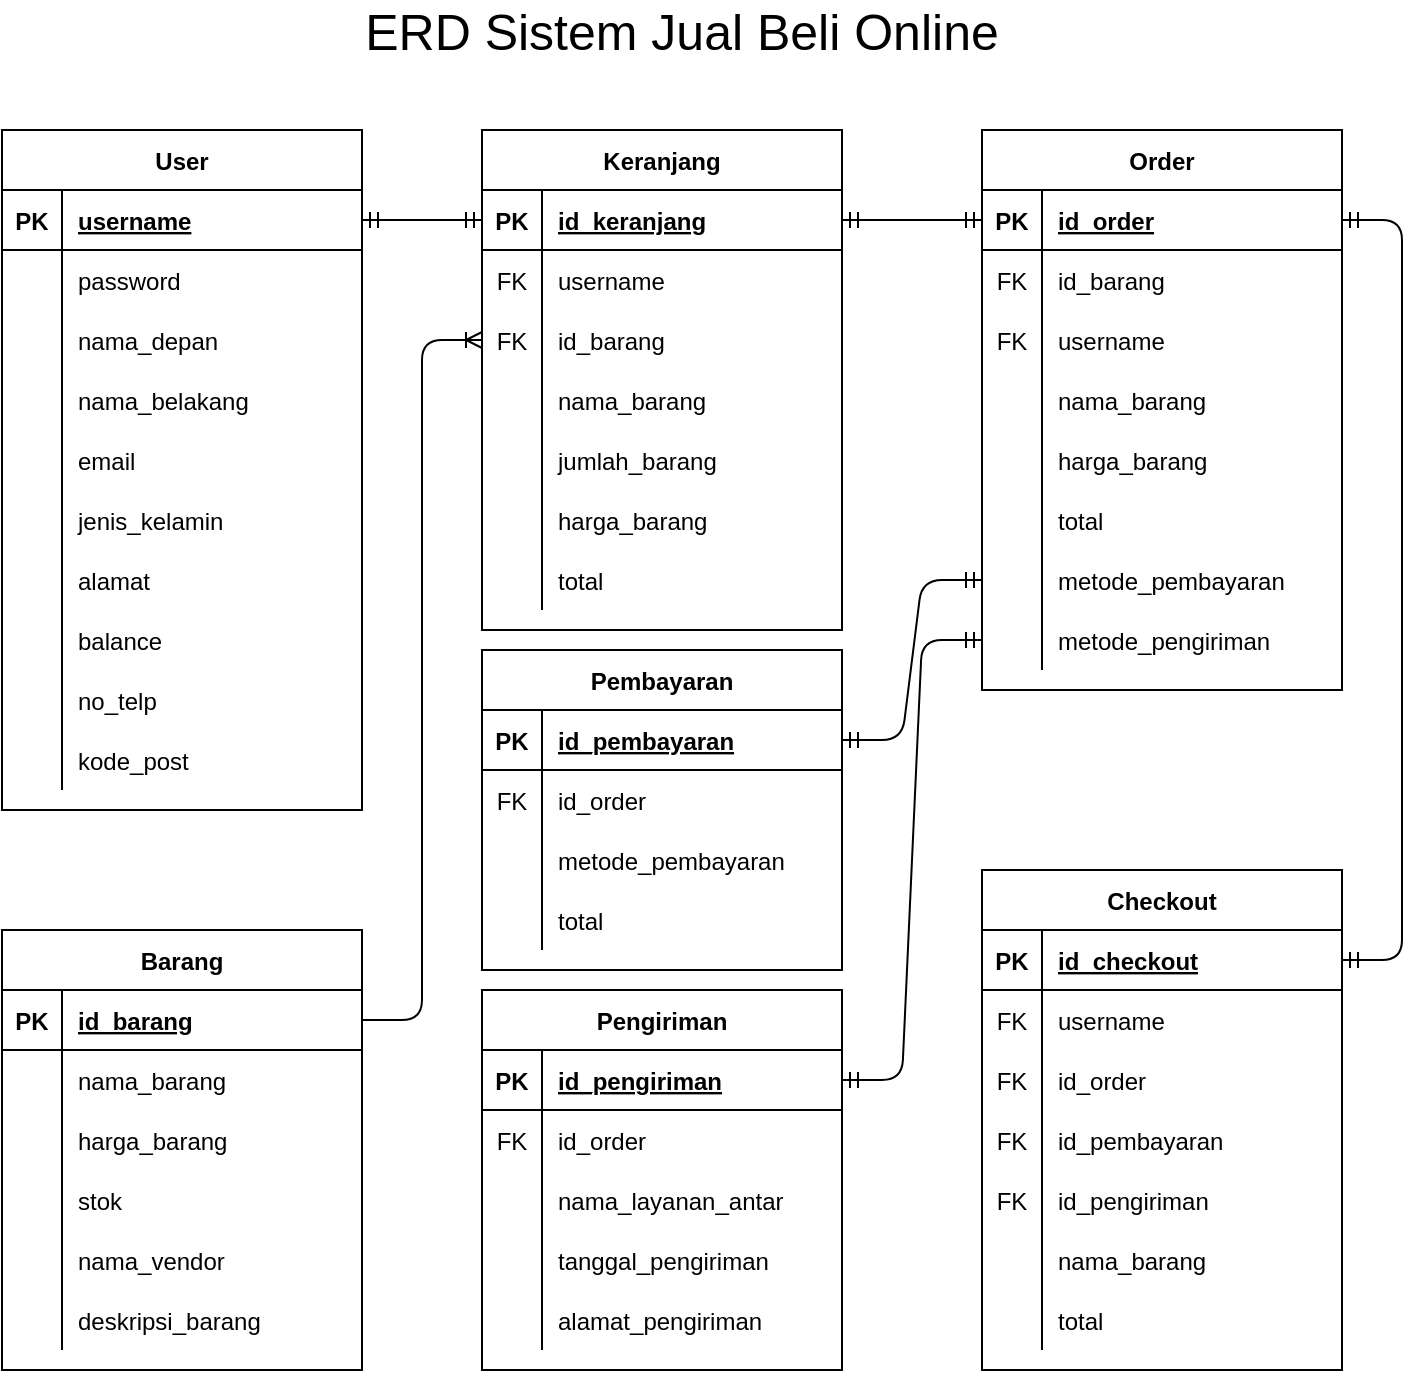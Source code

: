 <mxfile version="13.5.9" type="device"><diagram id="R2lEEEUBdFMjLlhIrx00" name="Page-1"><mxGraphModel dx="1229" dy="706" grid="1" gridSize="10" guides="1" tooltips="1" connect="1" arrows="1" fold="1" page="1" pageScale="1" pageWidth="850" pageHeight="1100" math="0" shadow="0" extFonts="Permanent Marker^https://fonts.googleapis.com/css?family=Permanent+Marker"><root><mxCell id="0"/><mxCell id="1" parent="0"/><mxCell id="BMyrjc2-YWz9aXox1jKO-218" value="" style="edgeStyle=entityRelationEdgeStyle;fontSize=12;html=1;endArrow=ERoneToMany;exitX=1;exitY=0.5;exitDx=0;exitDy=0;entryX=0;entryY=0.5;entryDx=0;entryDy=0;" edge="1" parent="1" source="BMyrjc2-YWz9aXox1jKO-41" target="BMyrjc2-YWz9aXox1jKO-34"><mxGeometry width="100" height="100" relative="1" as="geometry"><mxPoint x="470" y="230" as="sourcePoint"/><mxPoint x="570" y="130" as="targetPoint"/></mxGeometry></mxCell><mxCell id="BMyrjc2-YWz9aXox1jKO-222" value="" style="edgeStyle=entityRelationEdgeStyle;fontSize=12;html=1;endArrow=ERmandOne;startArrow=ERmandOne;entryX=0;entryY=0.5;entryDx=0;entryDy=0;" edge="1" parent="1" source="BMyrjc2-YWz9aXox1jKO-172" target="BMyrjc2-YWz9aXox1jKO-93"><mxGeometry width="100" height="100" relative="1" as="geometry"><mxPoint x="470" y="480" as="sourcePoint"/><mxPoint x="570" y="380" as="targetPoint"/></mxGeometry></mxCell><mxCell id="BMyrjc2-YWz9aXox1jKO-223" value="" style="edgeStyle=entityRelationEdgeStyle;fontSize=12;html=1;endArrow=ERmandOne;startArrow=ERmandOne;" edge="1" parent="1" source="BMyrjc2-YWz9aXox1jKO-151" target="BMyrjc2-YWz9aXox1jKO-96"><mxGeometry width="100" height="100" relative="1" as="geometry"><mxPoint x="470" y="480" as="sourcePoint"/><mxPoint x="570" y="380" as="targetPoint"/></mxGeometry></mxCell><mxCell id="BMyrjc2-YWz9aXox1jKO-225" value="" style="edgeStyle=entityRelationEdgeStyle;fontSize=12;html=1;endArrow=ERmandOne;startArrow=ERmandOne;exitX=1;exitY=0.5;exitDx=0;exitDy=0;entryX=0;entryY=0.5;entryDx=0;entryDy=0;" edge="1" parent="1" source="BMyrjc2-YWz9aXox1jKO-2" target="BMyrjc2-YWz9aXox1jKO-22"><mxGeometry width="100" height="100" relative="1" as="geometry"><mxPoint x="460" y="-10" as="sourcePoint"/><mxPoint x="560" y="-110" as="targetPoint"/></mxGeometry></mxCell><mxCell id="BMyrjc2-YWz9aXox1jKO-226" value="" style="edgeStyle=entityRelationEdgeStyle;fontSize=12;html=1;endArrow=ERmandOne;startArrow=ERmandOne;exitX=1;exitY=0.5;exitDx=0;exitDy=0;entryX=0;entryY=0.5;entryDx=0;entryDy=0;" edge="1" parent="1" source="BMyrjc2-YWz9aXox1jKO-22" target="BMyrjc2-YWz9aXox1jKO-69"><mxGeometry width="100" height="100" relative="1" as="geometry"><mxPoint x="820" y="300" as="sourcePoint"/><mxPoint x="920" y="200" as="targetPoint"/></mxGeometry></mxCell><mxCell id="BMyrjc2-YWz9aXox1jKO-227" value="" style="edgeStyle=entityRelationEdgeStyle;fontSize=12;html=1;endArrow=ERmandOne;startArrow=ERmandOne;exitX=1;exitY=0.5;exitDx=0;exitDy=0;" edge="1" parent="1" source="BMyrjc2-YWz9aXox1jKO-69" target="BMyrjc2-YWz9aXox1jKO-185"><mxGeometry width="100" height="100" relative="1" as="geometry"><mxPoint x="820" y="470" as="sourcePoint"/><mxPoint x="920" y="370" as="targetPoint"/></mxGeometry></mxCell><mxCell id="BMyrjc2-YWz9aXox1jKO-150" value="Pengiriman" style="shape=table;startSize=30;container=1;collapsible=1;childLayout=tableLayout;fixedRows=1;rowLines=0;fontStyle=1;align=center;resizeLast=1;" vertex="1" parent="1"><mxGeometry x="440" y="580" width="180" height="190" as="geometry"/></mxCell><mxCell id="BMyrjc2-YWz9aXox1jKO-151" value="" style="shape=partialRectangle;collapsible=0;dropTarget=0;pointerEvents=0;fillColor=none;top=0;left=0;bottom=1;right=0;points=[[0,0.5],[1,0.5]];portConstraint=eastwest;" vertex="1" parent="BMyrjc2-YWz9aXox1jKO-150"><mxGeometry y="30" width="180" height="30" as="geometry"/></mxCell><mxCell id="BMyrjc2-YWz9aXox1jKO-152" value="PK" style="shape=partialRectangle;connectable=0;fillColor=none;top=0;left=0;bottom=0;right=0;fontStyle=1;overflow=hidden;" vertex="1" parent="BMyrjc2-YWz9aXox1jKO-151"><mxGeometry width="30" height="30" as="geometry"/></mxCell><mxCell id="BMyrjc2-YWz9aXox1jKO-153" value="id_pengiriman" style="shape=partialRectangle;connectable=0;fillColor=none;top=0;left=0;bottom=0;right=0;align=left;spacingLeft=6;fontStyle=5;overflow=hidden;" vertex="1" parent="BMyrjc2-YWz9aXox1jKO-151"><mxGeometry x="30" width="150" height="30" as="geometry"/></mxCell><mxCell id="BMyrjc2-YWz9aXox1jKO-154" value="" style="shape=partialRectangle;collapsible=0;dropTarget=0;pointerEvents=0;fillColor=none;top=0;left=0;bottom=0;right=0;points=[[0,0.5],[1,0.5]];portConstraint=eastwest;" vertex="1" parent="BMyrjc2-YWz9aXox1jKO-150"><mxGeometry y="60" width="180" height="30" as="geometry"/></mxCell><mxCell id="BMyrjc2-YWz9aXox1jKO-155" value="FK" style="shape=partialRectangle;connectable=0;fillColor=none;top=0;left=0;bottom=0;right=0;editable=1;overflow=hidden;" vertex="1" parent="BMyrjc2-YWz9aXox1jKO-154"><mxGeometry width="30" height="30" as="geometry"/></mxCell><mxCell id="BMyrjc2-YWz9aXox1jKO-156" value="id_order" style="shape=partialRectangle;connectable=0;fillColor=none;top=0;left=0;bottom=0;right=0;align=left;spacingLeft=6;overflow=hidden;" vertex="1" parent="BMyrjc2-YWz9aXox1jKO-154"><mxGeometry x="30" width="150" height="30" as="geometry"/></mxCell><mxCell id="BMyrjc2-YWz9aXox1jKO-157" value="" style="shape=partialRectangle;collapsible=0;dropTarget=0;pointerEvents=0;fillColor=none;top=0;left=0;bottom=0;right=0;points=[[0,0.5],[1,0.5]];portConstraint=eastwest;" vertex="1" parent="BMyrjc2-YWz9aXox1jKO-150"><mxGeometry y="90" width="180" height="30" as="geometry"/></mxCell><mxCell id="BMyrjc2-YWz9aXox1jKO-158" value="" style="shape=partialRectangle;connectable=0;fillColor=none;top=0;left=0;bottom=0;right=0;editable=1;overflow=hidden;" vertex="1" parent="BMyrjc2-YWz9aXox1jKO-157"><mxGeometry width="30" height="30" as="geometry"/></mxCell><mxCell id="BMyrjc2-YWz9aXox1jKO-159" value="nama_layanan_antar" style="shape=partialRectangle;connectable=0;fillColor=none;top=0;left=0;bottom=0;right=0;align=left;spacingLeft=6;overflow=hidden;" vertex="1" parent="BMyrjc2-YWz9aXox1jKO-157"><mxGeometry x="30" width="150" height="30" as="geometry"/></mxCell><mxCell id="BMyrjc2-YWz9aXox1jKO-160" value="" style="shape=partialRectangle;collapsible=0;dropTarget=0;pointerEvents=0;fillColor=none;top=0;left=0;bottom=0;right=0;points=[[0,0.5],[1,0.5]];portConstraint=eastwest;" vertex="1" parent="BMyrjc2-YWz9aXox1jKO-150"><mxGeometry y="120" width="180" height="30" as="geometry"/></mxCell><mxCell id="BMyrjc2-YWz9aXox1jKO-161" value="" style="shape=partialRectangle;connectable=0;fillColor=none;top=0;left=0;bottom=0;right=0;editable=1;overflow=hidden;" vertex="1" parent="BMyrjc2-YWz9aXox1jKO-160"><mxGeometry width="30" height="30" as="geometry"/></mxCell><mxCell id="BMyrjc2-YWz9aXox1jKO-162" value="tanggal_pengiriman" style="shape=partialRectangle;connectable=0;fillColor=none;top=0;left=0;bottom=0;right=0;align=left;spacingLeft=6;overflow=hidden;" vertex="1" parent="BMyrjc2-YWz9aXox1jKO-160"><mxGeometry x="30" width="150" height="30" as="geometry"/></mxCell><mxCell id="BMyrjc2-YWz9aXox1jKO-168" value="" style="shape=partialRectangle;collapsible=0;dropTarget=0;pointerEvents=0;fillColor=none;top=0;left=0;bottom=0;right=0;points=[[0,0.5],[1,0.5]];portConstraint=eastwest;" vertex="1" parent="BMyrjc2-YWz9aXox1jKO-150"><mxGeometry y="150" width="180" height="30" as="geometry"/></mxCell><mxCell id="BMyrjc2-YWz9aXox1jKO-169" value="" style="shape=partialRectangle;connectable=0;fillColor=none;top=0;left=0;bottom=0;right=0;editable=1;overflow=hidden;" vertex="1" parent="BMyrjc2-YWz9aXox1jKO-168"><mxGeometry width="30" height="30" as="geometry"/></mxCell><mxCell id="BMyrjc2-YWz9aXox1jKO-170" value="alamat_pengiriman" style="shape=partialRectangle;connectable=0;fillColor=none;top=0;left=0;bottom=0;right=0;align=left;spacingLeft=6;overflow=hidden;" vertex="1" parent="BMyrjc2-YWz9aXox1jKO-168"><mxGeometry x="30" width="150" height="30" as="geometry"/></mxCell><mxCell id="BMyrjc2-YWz9aXox1jKO-171" value="Pembayaran" style="shape=table;startSize=30;container=1;collapsible=1;childLayout=tableLayout;fixedRows=1;rowLines=0;fontStyle=1;align=center;resizeLast=1;" vertex="1" parent="1"><mxGeometry x="440" y="410" width="180" height="160" as="geometry"/></mxCell><mxCell id="BMyrjc2-YWz9aXox1jKO-172" value="" style="shape=partialRectangle;collapsible=0;dropTarget=0;pointerEvents=0;fillColor=none;top=0;left=0;bottom=1;right=0;points=[[0,0.5],[1,0.5]];portConstraint=eastwest;" vertex="1" parent="BMyrjc2-YWz9aXox1jKO-171"><mxGeometry y="30" width="180" height="30" as="geometry"/></mxCell><mxCell id="BMyrjc2-YWz9aXox1jKO-173" value="PK" style="shape=partialRectangle;connectable=0;fillColor=none;top=0;left=0;bottom=0;right=0;fontStyle=1;overflow=hidden;" vertex="1" parent="BMyrjc2-YWz9aXox1jKO-172"><mxGeometry width="30" height="30" as="geometry"/></mxCell><mxCell id="BMyrjc2-YWz9aXox1jKO-174" value="id_pembayaran" style="shape=partialRectangle;connectable=0;fillColor=none;top=0;left=0;bottom=0;right=0;align=left;spacingLeft=6;fontStyle=5;overflow=hidden;" vertex="1" parent="BMyrjc2-YWz9aXox1jKO-172"><mxGeometry x="30" width="150" height="30" as="geometry"/></mxCell><mxCell id="BMyrjc2-YWz9aXox1jKO-175" value="" style="shape=partialRectangle;collapsible=0;dropTarget=0;pointerEvents=0;fillColor=none;top=0;left=0;bottom=0;right=0;points=[[0,0.5],[1,0.5]];portConstraint=eastwest;" vertex="1" parent="BMyrjc2-YWz9aXox1jKO-171"><mxGeometry y="60" width="180" height="30" as="geometry"/></mxCell><mxCell id="BMyrjc2-YWz9aXox1jKO-176" value="FK" style="shape=partialRectangle;connectable=0;fillColor=none;top=0;left=0;bottom=0;right=0;editable=1;overflow=hidden;" vertex="1" parent="BMyrjc2-YWz9aXox1jKO-175"><mxGeometry width="30" height="30" as="geometry"/></mxCell><mxCell id="BMyrjc2-YWz9aXox1jKO-177" value="id_order" style="shape=partialRectangle;connectable=0;fillColor=none;top=0;left=0;bottom=0;right=0;align=left;spacingLeft=6;overflow=hidden;" vertex="1" parent="BMyrjc2-YWz9aXox1jKO-175"><mxGeometry x="30" width="150" height="30" as="geometry"/></mxCell><mxCell id="BMyrjc2-YWz9aXox1jKO-178" value="" style="shape=partialRectangle;collapsible=0;dropTarget=0;pointerEvents=0;fillColor=none;top=0;left=0;bottom=0;right=0;points=[[0,0.5],[1,0.5]];portConstraint=eastwest;" vertex="1" parent="BMyrjc2-YWz9aXox1jKO-171"><mxGeometry y="90" width="180" height="30" as="geometry"/></mxCell><mxCell id="BMyrjc2-YWz9aXox1jKO-179" value="" style="shape=partialRectangle;connectable=0;fillColor=none;top=0;left=0;bottom=0;right=0;editable=1;overflow=hidden;" vertex="1" parent="BMyrjc2-YWz9aXox1jKO-178"><mxGeometry width="30" height="30" as="geometry"/></mxCell><mxCell id="BMyrjc2-YWz9aXox1jKO-180" value="metode_pembayaran" style="shape=partialRectangle;connectable=0;fillColor=none;top=0;left=0;bottom=0;right=0;align=left;spacingLeft=6;overflow=hidden;" vertex="1" parent="BMyrjc2-YWz9aXox1jKO-178"><mxGeometry x="30" width="150" height="30" as="geometry"/></mxCell><mxCell id="BMyrjc2-YWz9aXox1jKO-181" value="" style="shape=partialRectangle;collapsible=0;dropTarget=0;pointerEvents=0;fillColor=none;top=0;left=0;bottom=0;right=0;points=[[0,0.5],[1,0.5]];portConstraint=eastwest;" vertex="1" parent="BMyrjc2-YWz9aXox1jKO-171"><mxGeometry y="120" width="180" height="30" as="geometry"/></mxCell><mxCell id="BMyrjc2-YWz9aXox1jKO-182" value="" style="shape=partialRectangle;connectable=0;fillColor=none;top=0;left=0;bottom=0;right=0;editable=1;overflow=hidden;" vertex="1" parent="BMyrjc2-YWz9aXox1jKO-181"><mxGeometry width="30" height="30" as="geometry"/></mxCell><mxCell id="BMyrjc2-YWz9aXox1jKO-183" value="total" style="shape=partialRectangle;connectable=0;fillColor=none;top=0;left=0;bottom=0;right=0;align=left;spacingLeft=6;overflow=hidden;" vertex="1" parent="BMyrjc2-YWz9aXox1jKO-181"><mxGeometry x="30" width="150" height="30" as="geometry"/></mxCell><mxCell id="BMyrjc2-YWz9aXox1jKO-21" value="Keranjang" style="shape=table;startSize=30;container=1;collapsible=1;childLayout=tableLayout;fixedRows=1;rowLines=0;fontStyle=1;align=center;resizeLast=1;" vertex="1" parent="1"><mxGeometry x="440" y="150" width="180" height="250" as="geometry"/></mxCell><mxCell id="BMyrjc2-YWz9aXox1jKO-22" value="" style="shape=partialRectangle;collapsible=0;dropTarget=0;pointerEvents=0;fillColor=none;top=0;left=0;bottom=1;right=0;points=[[0,0.5],[1,0.5]];portConstraint=eastwest;" vertex="1" parent="BMyrjc2-YWz9aXox1jKO-21"><mxGeometry y="30" width="180" height="30" as="geometry"/></mxCell><mxCell id="BMyrjc2-YWz9aXox1jKO-23" value="PK" style="shape=partialRectangle;connectable=0;fillColor=none;top=0;left=0;bottom=0;right=0;fontStyle=1;overflow=hidden;" vertex="1" parent="BMyrjc2-YWz9aXox1jKO-22"><mxGeometry width="30" height="30" as="geometry"/></mxCell><mxCell id="BMyrjc2-YWz9aXox1jKO-24" value="id_keranjang" style="shape=partialRectangle;connectable=0;fillColor=none;top=0;left=0;bottom=0;right=0;align=left;spacingLeft=6;fontStyle=5;overflow=hidden;" vertex="1" parent="BMyrjc2-YWz9aXox1jKO-22"><mxGeometry x="30" width="150" height="30" as="geometry"/></mxCell><mxCell id="BMyrjc2-YWz9aXox1jKO-25" value="" style="shape=partialRectangle;collapsible=0;dropTarget=0;pointerEvents=0;fillColor=none;top=0;left=0;bottom=0;right=0;points=[[0,0.5],[1,0.5]];portConstraint=eastwest;" vertex="1" parent="BMyrjc2-YWz9aXox1jKO-21"><mxGeometry y="60" width="180" height="30" as="geometry"/></mxCell><mxCell id="BMyrjc2-YWz9aXox1jKO-26" value="FK" style="shape=partialRectangle;connectable=0;fillColor=none;top=0;left=0;bottom=0;right=0;editable=1;overflow=hidden;" vertex="1" parent="BMyrjc2-YWz9aXox1jKO-25"><mxGeometry width="30" height="30" as="geometry"/></mxCell><mxCell id="BMyrjc2-YWz9aXox1jKO-27" value="username" style="shape=partialRectangle;connectable=0;fillColor=none;top=0;left=0;bottom=0;right=0;align=left;spacingLeft=6;overflow=hidden;" vertex="1" parent="BMyrjc2-YWz9aXox1jKO-25"><mxGeometry x="30" width="150" height="30" as="geometry"/></mxCell><mxCell id="BMyrjc2-YWz9aXox1jKO-34" value="" style="shape=partialRectangle;collapsible=0;dropTarget=0;pointerEvents=0;fillColor=none;top=0;left=0;bottom=0;right=0;points=[[0,0.5],[1,0.5]];portConstraint=eastwest;" vertex="1" parent="BMyrjc2-YWz9aXox1jKO-21"><mxGeometry y="90" width="180" height="30" as="geometry"/></mxCell><mxCell id="BMyrjc2-YWz9aXox1jKO-35" value="FK" style="shape=partialRectangle;connectable=0;fillColor=none;top=0;left=0;bottom=0;right=0;editable=1;overflow=hidden;" vertex="1" parent="BMyrjc2-YWz9aXox1jKO-34"><mxGeometry width="30" height="30" as="geometry"/></mxCell><mxCell id="BMyrjc2-YWz9aXox1jKO-36" value="id_barang" style="shape=partialRectangle;connectable=0;fillColor=none;top=0;left=0;bottom=0;right=0;align=left;spacingLeft=6;overflow=hidden;" vertex="1" parent="BMyrjc2-YWz9aXox1jKO-34"><mxGeometry x="30" width="150" height="30" as="geometry"/></mxCell><mxCell id="BMyrjc2-YWz9aXox1jKO-28" value="" style="shape=partialRectangle;collapsible=0;dropTarget=0;pointerEvents=0;fillColor=none;top=0;left=0;bottom=0;right=0;points=[[0,0.5],[1,0.5]];portConstraint=eastwest;" vertex="1" parent="BMyrjc2-YWz9aXox1jKO-21"><mxGeometry y="120" width="180" height="30" as="geometry"/></mxCell><mxCell id="BMyrjc2-YWz9aXox1jKO-29" value="" style="shape=partialRectangle;connectable=0;fillColor=none;top=0;left=0;bottom=0;right=0;editable=1;overflow=hidden;" vertex="1" parent="BMyrjc2-YWz9aXox1jKO-28"><mxGeometry width="30" height="30" as="geometry"/></mxCell><mxCell id="BMyrjc2-YWz9aXox1jKO-30" value="nama_barang" style="shape=partialRectangle;connectable=0;fillColor=none;top=0;left=0;bottom=0;right=0;align=left;spacingLeft=6;overflow=hidden;" vertex="1" parent="BMyrjc2-YWz9aXox1jKO-28"><mxGeometry x="30" width="150" height="30" as="geometry"/></mxCell><mxCell id="BMyrjc2-YWz9aXox1jKO-31" value="" style="shape=partialRectangle;collapsible=0;dropTarget=0;pointerEvents=0;fillColor=none;top=0;left=0;bottom=0;right=0;points=[[0,0.5],[1,0.5]];portConstraint=eastwest;" vertex="1" parent="BMyrjc2-YWz9aXox1jKO-21"><mxGeometry y="150" width="180" height="30" as="geometry"/></mxCell><mxCell id="BMyrjc2-YWz9aXox1jKO-32" value="" style="shape=partialRectangle;connectable=0;fillColor=none;top=0;left=0;bottom=0;right=0;editable=1;overflow=hidden;" vertex="1" parent="BMyrjc2-YWz9aXox1jKO-31"><mxGeometry width="30" height="30" as="geometry"/></mxCell><mxCell id="BMyrjc2-YWz9aXox1jKO-33" value="jumlah_barang" style="shape=partialRectangle;connectable=0;fillColor=none;top=0;left=0;bottom=0;right=0;align=left;spacingLeft=6;overflow=hidden;" vertex="1" parent="BMyrjc2-YWz9aXox1jKO-31"><mxGeometry x="30" width="150" height="30" as="geometry"/></mxCell><mxCell id="BMyrjc2-YWz9aXox1jKO-37" value="" style="shape=partialRectangle;collapsible=0;dropTarget=0;pointerEvents=0;fillColor=none;top=0;left=0;bottom=0;right=0;points=[[0,0.5],[1,0.5]];portConstraint=eastwest;" vertex="1" parent="BMyrjc2-YWz9aXox1jKO-21"><mxGeometry y="180" width="180" height="30" as="geometry"/></mxCell><mxCell id="BMyrjc2-YWz9aXox1jKO-38" value="" style="shape=partialRectangle;connectable=0;fillColor=none;top=0;left=0;bottom=0;right=0;editable=1;overflow=hidden;" vertex="1" parent="BMyrjc2-YWz9aXox1jKO-37"><mxGeometry width="30" height="30" as="geometry"/></mxCell><mxCell id="BMyrjc2-YWz9aXox1jKO-39" value="harga_barang" style="shape=partialRectangle;connectable=0;fillColor=none;top=0;left=0;bottom=0;right=0;align=left;spacingLeft=6;overflow=hidden;" vertex="1" parent="BMyrjc2-YWz9aXox1jKO-37"><mxGeometry x="30" width="150" height="30" as="geometry"/></mxCell><mxCell id="BMyrjc2-YWz9aXox1jKO-87" value="" style="shape=partialRectangle;collapsible=0;dropTarget=0;pointerEvents=0;fillColor=none;top=0;left=0;bottom=0;right=0;points=[[0,0.5],[1,0.5]];portConstraint=eastwest;" vertex="1" parent="BMyrjc2-YWz9aXox1jKO-21"><mxGeometry y="210" width="180" height="30" as="geometry"/></mxCell><mxCell id="BMyrjc2-YWz9aXox1jKO-88" value="" style="shape=partialRectangle;connectable=0;fillColor=none;top=0;left=0;bottom=0;right=0;editable=1;overflow=hidden;" vertex="1" parent="BMyrjc2-YWz9aXox1jKO-87"><mxGeometry width="30" height="30" as="geometry"/></mxCell><mxCell id="BMyrjc2-YWz9aXox1jKO-89" value="total" style="shape=partialRectangle;connectable=0;fillColor=none;top=0;left=0;bottom=0;right=0;align=left;spacingLeft=6;overflow=hidden;" vertex="1" parent="BMyrjc2-YWz9aXox1jKO-87"><mxGeometry x="30" width="150" height="30" as="geometry"/></mxCell><mxCell id="BMyrjc2-YWz9aXox1jKO-1" value="User" style="shape=table;startSize=30;container=1;collapsible=1;childLayout=tableLayout;fixedRows=1;rowLines=0;fontStyle=1;align=center;resizeLast=1;" vertex="1" parent="1"><mxGeometry x="200" y="150" width="180" height="340" as="geometry"/></mxCell><mxCell id="BMyrjc2-YWz9aXox1jKO-2" value="" style="shape=partialRectangle;collapsible=0;dropTarget=0;pointerEvents=0;fillColor=none;top=0;left=0;bottom=1;right=0;points=[[0,0.5],[1,0.5]];portConstraint=eastwest;" vertex="1" parent="BMyrjc2-YWz9aXox1jKO-1"><mxGeometry y="30" width="180" height="30" as="geometry"/></mxCell><mxCell id="BMyrjc2-YWz9aXox1jKO-3" value="PK" style="shape=partialRectangle;connectable=0;fillColor=none;top=0;left=0;bottom=0;right=0;fontStyle=1;overflow=hidden;" vertex="1" parent="BMyrjc2-YWz9aXox1jKO-2"><mxGeometry width="30" height="30" as="geometry"/></mxCell><mxCell id="BMyrjc2-YWz9aXox1jKO-4" value="username" style="shape=partialRectangle;connectable=0;fillColor=none;top=0;left=0;bottom=0;right=0;align=left;spacingLeft=6;fontStyle=5;overflow=hidden;" vertex="1" parent="BMyrjc2-YWz9aXox1jKO-2"><mxGeometry x="30" width="150" height="30" as="geometry"/></mxCell><mxCell id="BMyrjc2-YWz9aXox1jKO-5" value="" style="shape=partialRectangle;collapsible=0;dropTarget=0;pointerEvents=0;fillColor=none;top=0;left=0;bottom=0;right=0;points=[[0,0.5],[1,0.5]];portConstraint=eastwest;" vertex="1" parent="BMyrjc2-YWz9aXox1jKO-1"><mxGeometry y="60" width="180" height="30" as="geometry"/></mxCell><mxCell id="BMyrjc2-YWz9aXox1jKO-6" value="" style="shape=partialRectangle;connectable=0;fillColor=none;top=0;left=0;bottom=0;right=0;editable=1;overflow=hidden;" vertex="1" parent="BMyrjc2-YWz9aXox1jKO-5"><mxGeometry width="30" height="30" as="geometry"/></mxCell><mxCell id="BMyrjc2-YWz9aXox1jKO-7" value="password" style="shape=partialRectangle;connectable=0;fillColor=none;top=0;left=0;bottom=0;right=0;align=left;spacingLeft=6;overflow=hidden;" vertex="1" parent="BMyrjc2-YWz9aXox1jKO-5"><mxGeometry x="30" width="150" height="30" as="geometry"/></mxCell><mxCell id="BMyrjc2-YWz9aXox1jKO-8" value="" style="shape=partialRectangle;collapsible=0;dropTarget=0;pointerEvents=0;fillColor=none;top=0;left=0;bottom=0;right=0;points=[[0,0.5],[1,0.5]];portConstraint=eastwest;" vertex="1" parent="BMyrjc2-YWz9aXox1jKO-1"><mxGeometry y="90" width="180" height="30" as="geometry"/></mxCell><mxCell id="BMyrjc2-YWz9aXox1jKO-9" value="" style="shape=partialRectangle;connectable=0;fillColor=none;top=0;left=0;bottom=0;right=0;editable=1;overflow=hidden;" vertex="1" parent="BMyrjc2-YWz9aXox1jKO-8"><mxGeometry width="30" height="30" as="geometry"/></mxCell><mxCell id="BMyrjc2-YWz9aXox1jKO-10" value="nama_depan" style="shape=partialRectangle;connectable=0;fillColor=none;top=0;left=0;bottom=0;right=0;align=left;spacingLeft=6;overflow=hidden;" vertex="1" parent="BMyrjc2-YWz9aXox1jKO-8"><mxGeometry x="30" width="150" height="30" as="geometry"/></mxCell><mxCell id="BMyrjc2-YWz9aXox1jKO-11" value="" style="shape=partialRectangle;collapsible=0;dropTarget=0;pointerEvents=0;fillColor=none;top=0;left=0;bottom=0;right=0;points=[[0,0.5],[1,0.5]];portConstraint=eastwest;" vertex="1" parent="BMyrjc2-YWz9aXox1jKO-1"><mxGeometry y="120" width="180" height="30" as="geometry"/></mxCell><mxCell id="BMyrjc2-YWz9aXox1jKO-12" value="" style="shape=partialRectangle;connectable=0;fillColor=none;top=0;left=0;bottom=0;right=0;editable=1;overflow=hidden;" vertex="1" parent="BMyrjc2-YWz9aXox1jKO-11"><mxGeometry width="30" height="30" as="geometry"/></mxCell><mxCell id="BMyrjc2-YWz9aXox1jKO-13" value="nama_belakang" style="shape=partialRectangle;connectable=0;fillColor=none;top=0;left=0;bottom=0;right=0;align=left;spacingLeft=6;overflow=hidden;" vertex="1" parent="BMyrjc2-YWz9aXox1jKO-11"><mxGeometry x="30" width="150" height="30" as="geometry"/></mxCell><mxCell id="BMyrjc2-YWz9aXox1jKO-84" value="" style="shape=partialRectangle;collapsible=0;dropTarget=0;pointerEvents=0;fillColor=none;top=0;left=0;bottom=0;right=0;points=[[0,0.5],[1,0.5]];portConstraint=eastwest;" vertex="1" parent="BMyrjc2-YWz9aXox1jKO-1"><mxGeometry y="150" width="180" height="30" as="geometry"/></mxCell><mxCell id="BMyrjc2-YWz9aXox1jKO-85" value="" style="shape=partialRectangle;connectable=0;fillColor=none;top=0;left=0;bottom=0;right=0;editable=1;overflow=hidden;" vertex="1" parent="BMyrjc2-YWz9aXox1jKO-84"><mxGeometry width="30" height="30" as="geometry"/></mxCell><mxCell id="BMyrjc2-YWz9aXox1jKO-86" value="email" style="shape=partialRectangle;connectable=0;fillColor=none;top=0;left=0;bottom=0;right=0;align=left;spacingLeft=6;overflow=hidden;" vertex="1" parent="BMyrjc2-YWz9aXox1jKO-84"><mxGeometry x="30" width="150" height="30" as="geometry"/></mxCell><mxCell id="BMyrjc2-YWz9aXox1jKO-81" value="" style="shape=partialRectangle;collapsible=0;dropTarget=0;pointerEvents=0;fillColor=none;top=0;left=0;bottom=0;right=0;points=[[0,0.5],[1,0.5]];portConstraint=eastwest;" vertex="1" parent="BMyrjc2-YWz9aXox1jKO-1"><mxGeometry y="180" width="180" height="30" as="geometry"/></mxCell><mxCell id="BMyrjc2-YWz9aXox1jKO-82" value="" style="shape=partialRectangle;connectable=0;fillColor=none;top=0;left=0;bottom=0;right=0;editable=1;overflow=hidden;" vertex="1" parent="BMyrjc2-YWz9aXox1jKO-81"><mxGeometry width="30" height="30" as="geometry"/></mxCell><mxCell id="BMyrjc2-YWz9aXox1jKO-83" value="jenis_kelamin" style="shape=partialRectangle;connectable=0;fillColor=none;top=0;left=0;bottom=0;right=0;align=left;spacingLeft=6;overflow=hidden;" vertex="1" parent="BMyrjc2-YWz9aXox1jKO-81"><mxGeometry x="30" width="150" height="30" as="geometry"/></mxCell><mxCell id="BMyrjc2-YWz9aXox1jKO-15" value="" style="shape=partialRectangle;collapsible=0;dropTarget=0;pointerEvents=0;fillColor=none;top=0;left=0;bottom=0;right=0;points=[[0,0.5],[1,0.5]];portConstraint=eastwest;" vertex="1" parent="BMyrjc2-YWz9aXox1jKO-1"><mxGeometry y="210" width="180" height="30" as="geometry"/></mxCell><mxCell id="BMyrjc2-YWz9aXox1jKO-16" value="" style="shape=partialRectangle;connectable=0;fillColor=none;top=0;left=0;bottom=0;right=0;editable=1;overflow=hidden;" vertex="1" parent="BMyrjc2-YWz9aXox1jKO-15"><mxGeometry width="30" height="30" as="geometry"/></mxCell><mxCell id="BMyrjc2-YWz9aXox1jKO-17" value="alamat" style="shape=partialRectangle;connectable=0;fillColor=none;top=0;left=0;bottom=0;right=0;align=left;spacingLeft=6;overflow=hidden;" vertex="1" parent="BMyrjc2-YWz9aXox1jKO-15"><mxGeometry x="30" width="150" height="30" as="geometry"/></mxCell><mxCell id="BMyrjc2-YWz9aXox1jKO-18" value="" style="shape=partialRectangle;collapsible=0;dropTarget=0;pointerEvents=0;fillColor=none;top=0;left=0;bottom=0;right=0;points=[[0,0.5],[1,0.5]];portConstraint=eastwest;" vertex="1" parent="BMyrjc2-YWz9aXox1jKO-1"><mxGeometry y="240" width="180" height="30" as="geometry"/></mxCell><mxCell id="BMyrjc2-YWz9aXox1jKO-19" value="" style="shape=partialRectangle;connectable=0;fillColor=none;top=0;left=0;bottom=0;right=0;editable=1;overflow=hidden;" vertex="1" parent="BMyrjc2-YWz9aXox1jKO-18"><mxGeometry width="30" height="30" as="geometry"/></mxCell><mxCell id="BMyrjc2-YWz9aXox1jKO-20" value="balance" style="shape=partialRectangle;connectable=0;fillColor=none;top=0;left=0;bottom=0;right=0;align=left;spacingLeft=6;overflow=hidden;" vertex="1" parent="BMyrjc2-YWz9aXox1jKO-18"><mxGeometry x="30" width="150" height="30" as="geometry"/></mxCell><mxCell id="BMyrjc2-YWz9aXox1jKO-62" value="" style="shape=partialRectangle;collapsible=0;dropTarget=0;pointerEvents=0;fillColor=none;top=0;left=0;bottom=0;right=0;points=[[0,0.5],[1,0.5]];portConstraint=eastwest;" vertex="1" parent="BMyrjc2-YWz9aXox1jKO-1"><mxGeometry y="270" width="180" height="30" as="geometry"/></mxCell><mxCell id="BMyrjc2-YWz9aXox1jKO-63" value="" style="shape=partialRectangle;connectable=0;fillColor=none;top=0;left=0;bottom=0;right=0;editable=1;overflow=hidden;" vertex="1" parent="BMyrjc2-YWz9aXox1jKO-62"><mxGeometry width="30" height="30" as="geometry"/></mxCell><mxCell id="BMyrjc2-YWz9aXox1jKO-64" value="no_telp" style="shape=partialRectangle;connectable=0;fillColor=none;top=0;left=0;bottom=0;right=0;align=left;spacingLeft=6;overflow=hidden;" vertex="1" parent="BMyrjc2-YWz9aXox1jKO-62"><mxGeometry x="30" width="150" height="30" as="geometry"/></mxCell><mxCell id="BMyrjc2-YWz9aXox1jKO-65" value="" style="shape=partialRectangle;collapsible=0;dropTarget=0;pointerEvents=0;fillColor=none;top=0;left=0;bottom=0;right=0;points=[[0,0.5],[1,0.5]];portConstraint=eastwest;" vertex="1" parent="BMyrjc2-YWz9aXox1jKO-1"><mxGeometry y="300" width="180" height="30" as="geometry"/></mxCell><mxCell id="BMyrjc2-YWz9aXox1jKO-66" value="" style="shape=partialRectangle;connectable=0;fillColor=none;top=0;left=0;bottom=0;right=0;editable=1;overflow=hidden;" vertex="1" parent="BMyrjc2-YWz9aXox1jKO-65"><mxGeometry width="30" height="30" as="geometry"/></mxCell><mxCell id="BMyrjc2-YWz9aXox1jKO-67" value="kode_post" style="shape=partialRectangle;connectable=0;fillColor=none;top=0;left=0;bottom=0;right=0;align=left;spacingLeft=6;overflow=hidden;" vertex="1" parent="BMyrjc2-YWz9aXox1jKO-65"><mxGeometry x="30" width="150" height="30" as="geometry"/></mxCell><mxCell id="BMyrjc2-YWz9aXox1jKO-40" value="Barang" style="shape=table;startSize=30;container=1;collapsible=1;childLayout=tableLayout;fixedRows=1;rowLines=0;fontStyle=1;align=center;resizeLast=1;" vertex="1" parent="1"><mxGeometry x="200" y="550" width="180" height="220" as="geometry"/></mxCell><mxCell id="BMyrjc2-YWz9aXox1jKO-41" value="" style="shape=partialRectangle;collapsible=0;dropTarget=0;pointerEvents=0;fillColor=none;top=0;left=0;bottom=1;right=0;points=[[0,0.5],[1,0.5]];portConstraint=eastwest;" vertex="1" parent="BMyrjc2-YWz9aXox1jKO-40"><mxGeometry y="30" width="180" height="30" as="geometry"/></mxCell><mxCell id="BMyrjc2-YWz9aXox1jKO-42" value="PK" style="shape=partialRectangle;connectable=0;fillColor=none;top=0;left=0;bottom=0;right=0;fontStyle=1;overflow=hidden;" vertex="1" parent="BMyrjc2-YWz9aXox1jKO-41"><mxGeometry width="30" height="30" as="geometry"/></mxCell><mxCell id="BMyrjc2-YWz9aXox1jKO-43" value="id_barang" style="shape=partialRectangle;connectable=0;fillColor=none;top=0;left=0;bottom=0;right=0;align=left;spacingLeft=6;fontStyle=5;overflow=hidden;" vertex="1" parent="BMyrjc2-YWz9aXox1jKO-41"><mxGeometry x="30" width="150" height="30" as="geometry"/></mxCell><mxCell id="BMyrjc2-YWz9aXox1jKO-44" value="" style="shape=partialRectangle;collapsible=0;dropTarget=0;pointerEvents=0;fillColor=none;top=0;left=0;bottom=0;right=0;points=[[0,0.5],[1,0.5]];portConstraint=eastwest;" vertex="1" parent="BMyrjc2-YWz9aXox1jKO-40"><mxGeometry y="60" width="180" height="30" as="geometry"/></mxCell><mxCell id="BMyrjc2-YWz9aXox1jKO-45" value="" style="shape=partialRectangle;connectable=0;fillColor=none;top=0;left=0;bottom=0;right=0;editable=1;overflow=hidden;" vertex="1" parent="BMyrjc2-YWz9aXox1jKO-44"><mxGeometry width="30" height="30" as="geometry"/></mxCell><mxCell id="BMyrjc2-YWz9aXox1jKO-46" value="nama_barang" style="shape=partialRectangle;connectable=0;fillColor=none;top=0;left=0;bottom=0;right=0;align=left;spacingLeft=6;overflow=hidden;" vertex="1" parent="BMyrjc2-YWz9aXox1jKO-44"><mxGeometry x="30" width="150" height="30" as="geometry"/></mxCell><mxCell id="BMyrjc2-YWz9aXox1jKO-47" value="" style="shape=partialRectangle;collapsible=0;dropTarget=0;pointerEvents=0;fillColor=none;top=0;left=0;bottom=0;right=0;points=[[0,0.5],[1,0.5]];portConstraint=eastwest;" vertex="1" parent="BMyrjc2-YWz9aXox1jKO-40"><mxGeometry y="90" width="180" height="30" as="geometry"/></mxCell><mxCell id="BMyrjc2-YWz9aXox1jKO-48" value="" style="shape=partialRectangle;connectable=0;fillColor=none;top=0;left=0;bottom=0;right=0;editable=1;overflow=hidden;" vertex="1" parent="BMyrjc2-YWz9aXox1jKO-47"><mxGeometry width="30" height="30" as="geometry"/></mxCell><mxCell id="BMyrjc2-YWz9aXox1jKO-49" value="harga_barang" style="shape=partialRectangle;connectable=0;fillColor=none;top=0;left=0;bottom=0;right=0;align=left;spacingLeft=6;overflow=hidden;" vertex="1" parent="BMyrjc2-YWz9aXox1jKO-47"><mxGeometry x="30" width="150" height="30" as="geometry"/></mxCell><mxCell id="BMyrjc2-YWz9aXox1jKO-50" value="" style="shape=partialRectangle;collapsible=0;dropTarget=0;pointerEvents=0;fillColor=none;top=0;left=0;bottom=0;right=0;points=[[0,0.5],[1,0.5]];portConstraint=eastwest;" vertex="1" parent="BMyrjc2-YWz9aXox1jKO-40"><mxGeometry y="120" width="180" height="30" as="geometry"/></mxCell><mxCell id="BMyrjc2-YWz9aXox1jKO-51" value="" style="shape=partialRectangle;connectable=0;fillColor=none;top=0;left=0;bottom=0;right=0;editable=1;overflow=hidden;" vertex="1" parent="BMyrjc2-YWz9aXox1jKO-50"><mxGeometry width="30" height="30" as="geometry"/></mxCell><mxCell id="BMyrjc2-YWz9aXox1jKO-52" value="stok" style="shape=partialRectangle;connectable=0;fillColor=none;top=0;left=0;bottom=0;right=0;align=left;spacingLeft=6;overflow=hidden;" vertex="1" parent="BMyrjc2-YWz9aXox1jKO-50"><mxGeometry x="30" width="150" height="30" as="geometry"/></mxCell><mxCell id="BMyrjc2-YWz9aXox1jKO-53" value="" style="shape=partialRectangle;collapsible=0;dropTarget=0;pointerEvents=0;fillColor=none;top=0;left=0;bottom=0;right=0;points=[[0,0.5],[1,0.5]];portConstraint=eastwest;" vertex="1" parent="BMyrjc2-YWz9aXox1jKO-40"><mxGeometry y="150" width="180" height="30" as="geometry"/></mxCell><mxCell id="BMyrjc2-YWz9aXox1jKO-54" value="" style="shape=partialRectangle;connectable=0;fillColor=none;top=0;left=0;bottom=0;right=0;editable=1;overflow=hidden;" vertex="1" parent="BMyrjc2-YWz9aXox1jKO-53"><mxGeometry width="30" height="30" as="geometry"/></mxCell><mxCell id="BMyrjc2-YWz9aXox1jKO-55" value="nama_vendor" style="shape=partialRectangle;connectable=0;fillColor=none;top=0;left=0;bottom=0;right=0;align=left;spacingLeft=6;overflow=hidden;" vertex="1" parent="BMyrjc2-YWz9aXox1jKO-53"><mxGeometry x="30" width="150" height="30" as="geometry"/></mxCell><mxCell id="BMyrjc2-YWz9aXox1jKO-56" value="" style="shape=partialRectangle;collapsible=0;dropTarget=0;pointerEvents=0;fillColor=none;top=0;left=0;bottom=0;right=0;points=[[0,0.5],[1,0.5]];portConstraint=eastwest;" vertex="1" parent="BMyrjc2-YWz9aXox1jKO-40"><mxGeometry y="180" width="180" height="30" as="geometry"/></mxCell><mxCell id="BMyrjc2-YWz9aXox1jKO-57" value="" style="shape=partialRectangle;connectable=0;fillColor=none;top=0;left=0;bottom=0;right=0;editable=1;overflow=hidden;" vertex="1" parent="BMyrjc2-YWz9aXox1jKO-56"><mxGeometry width="30" height="30" as="geometry"/></mxCell><mxCell id="BMyrjc2-YWz9aXox1jKO-58" value="deskripsi_barang" style="shape=partialRectangle;connectable=0;fillColor=none;top=0;left=0;bottom=0;right=0;align=left;spacingLeft=6;overflow=hidden;" vertex="1" parent="BMyrjc2-YWz9aXox1jKO-56"><mxGeometry x="30" width="150" height="30" as="geometry"/></mxCell><mxCell id="BMyrjc2-YWz9aXox1jKO-68" value="Order" style="shape=table;startSize=30;container=1;collapsible=1;childLayout=tableLayout;fixedRows=1;rowLines=0;fontStyle=1;align=center;resizeLast=1;" vertex="1" parent="1"><mxGeometry x="690" y="150" width="180" height="280" as="geometry"/></mxCell><mxCell id="BMyrjc2-YWz9aXox1jKO-69" value="" style="shape=partialRectangle;collapsible=0;dropTarget=0;pointerEvents=0;fillColor=none;top=0;left=0;bottom=1;right=0;points=[[0,0.5],[1,0.5]];portConstraint=eastwest;" vertex="1" parent="BMyrjc2-YWz9aXox1jKO-68"><mxGeometry y="30" width="180" height="30" as="geometry"/></mxCell><mxCell id="BMyrjc2-YWz9aXox1jKO-70" value="PK" style="shape=partialRectangle;connectable=0;fillColor=none;top=0;left=0;bottom=0;right=0;fontStyle=1;overflow=hidden;" vertex="1" parent="BMyrjc2-YWz9aXox1jKO-69"><mxGeometry width="30" height="30" as="geometry"/></mxCell><mxCell id="BMyrjc2-YWz9aXox1jKO-71" value="id_order" style="shape=partialRectangle;connectable=0;fillColor=none;top=0;left=0;bottom=0;right=0;align=left;spacingLeft=6;fontStyle=5;overflow=hidden;" vertex="1" parent="BMyrjc2-YWz9aXox1jKO-69"><mxGeometry x="30" width="150" height="30" as="geometry"/></mxCell><mxCell id="BMyrjc2-YWz9aXox1jKO-72" value="" style="shape=partialRectangle;collapsible=0;dropTarget=0;pointerEvents=0;fillColor=none;top=0;left=0;bottom=0;right=0;points=[[0,0.5],[1,0.5]];portConstraint=eastwest;" vertex="1" parent="BMyrjc2-YWz9aXox1jKO-68"><mxGeometry y="60" width="180" height="30" as="geometry"/></mxCell><mxCell id="BMyrjc2-YWz9aXox1jKO-73" value="FK" style="shape=partialRectangle;connectable=0;fillColor=none;top=0;left=0;bottom=0;right=0;editable=1;overflow=hidden;" vertex="1" parent="BMyrjc2-YWz9aXox1jKO-72"><mxGeometry width="30" height="30" as="geometry"/></mxCell><mxCell id="BMyrjc2-YWz9aXox1jKO-74" value="id_barang" style="shape=partialRectangle;connectable=0;fillColor=none;top=0;left=0;bottom=0;right=0;align=left;spacingLeft=6;overflow=hidden;" vertex="1" parent="BMyrjc2-YWz9aXox1jKO-72"><mxGeometry x="30" width="150" height="30" as="geometry"/></mxCell><mxCell id="BMyrjc2-YWz9aXox1jKO-75" value="" style="shape=partialRectangle;collapsible=0;dropTarget=0;pointerEvents=0;fillColor=none;top=0;left=0;bottom=0;right=0;points=[[0,0.5],[1,0.5]];portConstraint=eastwest;" vertex="1" parent="BMyrjc2-YWz9aXox1jKO-68"><mxGeometry y="90" width="180" height="30" as="geometry"/></mxCell><mxCell id="BMyrjc2-YWz9aXox1jKO-76" value="FK" style="shape=partialRectangle;connectable=0;fillColor=none;top=0;left=0;bottom=0;right=0;editable=1;overflow=hidden;" vertex="1" parent="BMyrjc2-YWz9aXox1jKO-75"><mxGeometry width="30" height="30" as="geometry"/></mxCell><mxCell id="BMyrjc2-YWz9aXox1jKO-77" value="username" style="shape=partialRectangle;connectable=0;fillColor=none;top=0;left=0;bottom=0;right=0;align=left;spacingLeft=6;overflow=hidden;" vertex="1" parent="BMyrjc2-YWz9aXox1jKO-75"><mxGeometry x="30" width="150" height="30" as="geometry"/></mxCell><mxCell id="BMyrjc2-YWz9aXox1jKO-78" value="" style="shape=partialRectangle;collapsible=0;dropTarget=0;pointerEvents=0;fillColor=none;top=0;left=0;bottom=0;right=0;points=[[0,0.5],[1,0.5]];portConstraint=eastwest;" vertex="1" parent="BMyrjc2-YWz9aXox1jKO-68"><mxGeometry y="120" width="180" height="30" as="geometry"/></mxCell><mxCell id="BMyrjc2-YWz9aXox1jKO-79" value="" style="shape=partialRectangle;connectable=0;fillColor=none;top=0;left=0;bottom=0;right=0;editable=1;overflow=hidden;" vertex="1" parent="BMyrjc2-YWz9aXox1jKO-78"><mxGeometry width="30" height="30" as="geometry"/></mxCell><mxCell id="BMyrjc2-YWz9aXox1jKO-80" value="nama_barang" style="shape=partialRectangle;connectable=0;fillColor=none;top=0;left=0;bottom=0;right=0;align=left;spacingLeft=6;overflow=hidden;" vertex="1" parent="BMyrjc2-YWz9aXox1jKO-78"><mxGeometry x="30" width="150" height="30" as="geometry"/></mxCell><mxCell id="BMyrjc2-YWz9aXox1jKO-90" value="" style="shape=partialRectangle;collapsible=0;dropTarget=0;pointerEvents=0;fillColor=none;top=0;left=0;bottom=0;right=0;points=[[0,0.5],[1,0.5]];portConstraint=eastwest;" vertex="1" parent="BMyrjc2-YWz9aXox1jKO-68"><mxGeometry y="150" width="180" height="30" as="geometry"/></mxCell><mxCell id="BMyrjc2-YWz9aXox1jKO-91" value="" style="shape=partialRectangle;connectable=0;fillColor=none;top=0;left=0;bottom=0;right=0;editable=1;overflow=hidden;" vertex="1" parent="BMyrjc2-YWz9aXox1jKO-90"><mxGeometry width="30" height="30" as="geometry"/></mxCell><mxCell id="BMyrjc2-YWz9aXox1jKO-92" value="harga_barang" style="shape=partialRectangle;connectable=0;fillColor=none;top=0;left=0;bottom=0;right=0;align=left;spacingLeft=6;overflow=hidden;" vertex="1" parent="BMyrjc2-YWz9aXox1jKO-90"><mxGeometry x="30" width="150" height="30" as="geometry"/></mxCell><mxCell id="BMyrjc2-YWz9aXox1jKO-99" value="" style="shape=partialRectangle;collapsible=0;dropTarget=0;pointerEvents=0;fillColor=none;top=0;left=0;bottom=0;right=0;points=[[0,0.5],[1,0.5]];portConstraint=eastwest;" vertex="1" parent="BMyrjc2-YWz9aXox1jKO-68"><mxGeometry y="180" width="180" height="30" as="geometry"/></mxCell><mxCell id="BMyrjc2-YWz9aXox1jKO-100" value="" style="shape=partialRectangle;connectable=0;fillColor=none;top=0;left=0;bottom=0;right=0;editable=1;overflow=hidden;" vertex="1" parent="BMyrjc2-YWz9aXox1jKO-99"><mxGeometry width="30" height="30" as="geometry"/></mxCell><mxCell id="BMyrjc2-YWz9aXox1jKO-101" value="total" style="shape=partialRectangle;connectable=0;fillColor=none;top=0;left=0;bottom=0;right=0;align=left;spacingLeft=6;overflow=hidden;" vertex="1" parent="BMyrjc2-YWz9aXox1jKO-99"><mxGeometry x="30" width="150" height="30" as="geometry"/></mxCell><mxCell id="BMyrjc2-YWz9aXox1jKO-93" value="" style="shape=partialRectangle;collapsible=0;dropTarget=0;pointerEvents=0;fillColor=none;top=0;left=0;bottom=0;right=0;points=[[0,0.5],[1,0.5]];portConstraint=eastwest;" vertex="1" parent="BMyrjc2-YWz9aXox1jKO-68"><mxGeometry y="210" width="180" height="30" as="geometry"/></mxCell><mxCell id="BMyrjc2-YWz9aXox1jKO-94" value="" style="shape=partialRectangle;connectable=0;fillColor=none;top=0;left=0;bottom=0;right=0;editable=1;overflow=hidden;" vertex="1" parent="BMyrjc2-YWz9aXox1jKO-93"><mxGeometry width="30" height="30" as="geometry"/></mxCell><mxCell id="BMyrjc2-YWz9aXox1jKO-95" value="metode_pembayaran" style="shape=partialRectangle;connectable=0;fillColor=none;top=0;left=0;bottom=0;right=0;align=left;spacingLeft=6;overflow=hidden;" vertex="1" parent="BMyrjc2-YWz9aXox1jKO-93"><mxGeometry x="30" width="150" height="30" as="geometry"/></mxCell><mxCell id="BMyrjc2-YWz9aXox1jKO-96" value="" style="shape=partialRectangle;collapsible=0;dropTarget=0;pointerEvents=0;fillColor=none;top=0;left=0;bottom=0;right=0;points=[[0,0.5],[1,0.5]];portConstraint=eastwest;" vertex="1" parent="BMyrjc2-YWz9aXox1jKO-68"><mxGeometry y="240" width="180" height="30" as="geometry"/></mxCell><mxCell id="BMyrjc2-YWz9aXox1jKO-97" value="" style="shape=partialRectangle;connectable=0;fillColor=none;top=0;left=0;bottom=0;right=0;editable=1;overflow=hidden;" vertex="1" parent="BMyrjc2-YWz9aXox1jKO-96"><mxGeometry width="30" height="30" as="geometry"/></mxCell><mxCell id="BMyrjc2-YWz9aXox1jKO-98" value="metode_pengiriman" style="shape=partialRectangle;connectable=0;fillColor=none;top=0;left=0;bottom=0;right=0;align=left;spacingLeft=6;overflow=hidden;" vertex="1" parent="BMyrjc2-YWz9aXox1jKO-96"><mxGeometry x="30" width="150" height="30" as="geometry"/></mxCell><mxCell id="BMyrjc2-YWz9aXox1jKO-184" value="Checkout" style="shape=table;startSize=30;container=1;collapsible=1;childLayout=tableLayout;fixedRows=1;rowLines=0;fontStyle=1;align=center;resizeLast=1;" vertex="1" parent="1"><mxGeometry x="690" y="520" width="180" height="250" as="geometry"/></mxCell><mxCell id="BMyrjc2-YWz9aXox1jKO-185" value="" style="shape=partialRectangle;collapsible=0;dropTarget=0;pointerEvents=0;fillColor=none;top=0;left=0;bottom=1;right=0;points=[[0,0.5],[1,0.5]];portConstraint=eastwest;" vertex="1" parent="BMyrjc2-YWz9aXox1jKO-184"><mxGeometry y="30" width="180" height="30" as="geometry"/></mxCell><mxCell id="BMyrjc2-YWz9aXox1jKO-186" value="PK" style="shape=partialRectangle;connectable=0;fillColor=none;top=0;left=0;bottom=0;right=0;fontStyle=1;overflow=hidden;" vertex="1" parent="BMyrjc2-YWz9aXox1jKO-185"><mxGeometry width="30" height="30" as="geometry"/></mxCell><mxCell id="BMyrjc2-YWz9aXox1jKO-187" value="id_checkout" style="shape=partialRectangle;connectable=0;fillColor=none;top=0;left=0;bottom=0;right=0;align=left;spacingLeft=6;fontStyle=5;overflow=hidden;" vertex="1" parent="BMyrjc2-YWz9aXox1jKO-185"><mxGeometry x="30" width="150" height="30" as="geometry"/></mxCell><mxCell id="BMyrjc2-YWz9aXox1jKO-188" value="" style="shape=partialRectangle;collapsible=0;dropTarget=0;pointerEvents=0;fillColor=none;top=0;left=0;bottom=0;right=0;points=[[0,0.5],[1,0.5]];portConstraint=eastwest;" vertex="1" parent="BMyrjc2-YWz9aXox1jKO-184"><mxGeometry y="60" width="180" height="30" as="geometry"/></mxCell><mxCell id="BMyrjc2-YWz9aXox1jKO-189" value="FK" style="shape=partialRectangle;connectable=0;fillColor=none;top=0;left=0;bottom=0;right=0;editable=1;overflow=hidden;" vertex="1" parent="BMyrjc2-YWz9aXox1jKO-188"><mxGeometry width="30" height="30" as="geometry"/></mxCell><mxCell id="BMyrjc2-YWz9aXox1jKO-190" value="username" style="shape=partialRectangle;connectable=0;fillColor=none;top=0;left=0;bottom=0;right=0;align=left;spacingLeft=6;overflow=hidden;" vertex="1" parent="BMyrjc2-YWz9aXox1jKO-188"><mxGeometry x="30" width="150" height="30" as="geometry"/></mxCell><mxCell id="BMyrjc2-YWz9aXox1jKO-191" value="" style="shape=partialRectangle;collapsible=0;dropTarget=0;pointerEvents=0;fillColor=none;top=0;left=0;bottom=0;right=0;points=[[0,0.5],[1,0.5]];portConstraint=eastwest;" vertex="1" parent="BMyrjc2-YWz9aXox1jKO-184"><mxGeometry y="90" width="180" height="30" as="geometry"/></mxCell><mxCell id="BMyrjc2-YWz9aXox1jKO-192" value="FK" style="shape=partialRectangle;connectable=0;fillColor=none;top=0;left=0;bottom=0;right=0;editable=1;overflow=hidden;" vertex="1" parent="BMyrjc2-YWz9aXox1jKO-191"><mxGeometry width="30" height="30" as="geometry"/></mxCell><mxCell id="BMyrjc2-YWz9aXox1jKO-193" value="id_order" style="shape=partialRectangle;connectable=0;fillColor=none;top=0;left=0;bottom=0;right=0;align=left;spacingLeft=6;overflow=hidden;" vertex="1" parent="BMyrjc2-YWz9aXox1jKO-191"><mxGeometry x="30" width="150" height="30" as="geometry"/></mxCell><mxCell id="BMyrjc2-YWz9aXox1jKO-194" value="" style="shape=partialRectangle;collapsible=0;dropTarget=0;pointerEvents=0;fillColor=none;top=0;left=0;bottom=0;right=0;points=[[0,0.5],[1,0.5]];portConstraint=eastwest;" vertex="1" parent="BMyrjc2-YWz9aXox1jKO-184"><mxGeometry y="120" width="180" height="30" as="geometry"/></mxCell><mxCell id="BMyrjc2-YWz9aXox1jKO-195" value="FK" style="shape=partialRectangle;connectable=0;fillColor=none;top=0;left=0;bottom=0;right=0;editable=1;overflow=hidden;" vertex="1" parent="BMyrjc2-YWz9aXox1jKO-194"><mxGeometry width="30" height="30" as="geometry"/></mxCell><mxCell id="BMyrjc2-YWz9aXox1jKO-196" value="id_pembayaran" style="shape=partialRectangle;connectable=0;fillColor=none;top=0;left=0;bottom=0;right=0;align=left;spacingLeft=6;overflow=hidden;" vertex="1" parent="BMyrjc2-YWz9aXox1jKO-194"><mxGeometry x="30" width="150" height="30" as="geometry"/></mxCell><mxCell id="BMyrjc2-YWz9aXox1jKO-197" value="" style="shape=partialRectangle;collapsible=0;dropTarget=0;pointerEvents=0;fillColor=none;top=0;left=0;bottom=0;right=0;points=[[0,0.5],[1,0.5]];portConstraint=eastwest;" vertex="1" parent="BMyrjc2-YWz9aXox1jKO-184"><mxGeometry y="150" width="180" height="30" as="geometry"/></mxCell><mxCell id="BMyrjc2-YWz9aXox1jKO-198" value="FK" style="shape=partialRectangle;connectable=0;fillColor=none;top=0;left=0;bottom=0;right=0;editable=1;overflow=hidden;" vertex="1" parent="BMyrjc2-YWz9aXox1jKO-197"><mxGeometry width="30" height="30" as="geometry"/></mxCell><mxCell id="BMyrjc2-YWz9aXox1jKO-199" value="id_pengiriman" style="shape=partialRectangle;connectable=0;fillColor=none;top=0;left=0;bottom=0;right=0;align=left;spacingLeft=6;overflow=hidden;" vertex="1" parent="BMyrjc2-YWz9aXox1jKO-197"><mxGeometry x="30" width="150" height="30" as="geometry"/></mxCell><mxCell id="BMyrjc2-YWz9aXox1jKO-200" value="" style="shape=partialRectangle;collapsible=0;dropTarget=0;pointerEvents=0;fillColor=none;top=0;left=0;bottom=0;right=0;points=[[0,0.5],[1,0.5]];portConstraint=eastwest;" vertex="1" parent="BMyrjc2-YWz9aXox1jKO-184"><mxGeometry y="180" width="180" height="30" as="geometry"/></mxCell><mxCell id="BMyrjc2-YWz9aXox1jKO-201" value="" style="shape=partialRectangle;connectable=0;fillColor=none;top=0;left=0;bottom=0;right=0;editable=1;overflow=hidden;" vertex="1" parent="BMyrjc2-YWz9aXox1jKO-200"><mxGeometry width="30" height="30" as="geometry"/></mxCell><mxCell id="BMyrjc2-YWz9aXox1jKO-202" value="nama_barang" style="shape=partialRectangle;connectable=0;fillColor=none;top=0;left=0;bottom=0;right=0;align=left;spacingLeft=6;overflow=hidden;" vertex="1" parent="BMyrjc2-YWz9aXox1jKO-200"><mxGeometry x="30" width="150" height="30" as="geometry"/></mxCell><mxCell id="BMyrjc2-YWz9aXox1jKO-203" value="" style="shape=partialRectangle;collapsible=0;dropTarget=0;pointerEvents=0;fillColor=none;top=0;left=0;bottom=0;right=0;points=[[0,0.5],[1,0.5]];portConstraint=eastwest;" vertex="1" parent="BMyrjc2-YWz9aXox1jKO-184"><mxGeometry y="210" width="180" height="30" as="geometry"/></mxCell><mxCell id="BMyrjc2-YWz9aXox1jKO-204" value="" style="shape=partialRectangle;connectable=0;fillColor=none;top=0;left=0;bottom=0;right=0;editable=1;overflow=hidden;" vertex="1" parent="BMyrjc2-YWz9aXox1jKO-203"><mxGeometry width="30" height="30" as="geometry"/></mxCell><mxCell id="BMyrjc2-YWz9aXox1jKO-205" value="total" style="shape=partialRectangle;connectable=0;fillColor=none;top=0;left=0;bottom=0;right=0;align=left;spacingLeft=6;overflow=hidden;" vertex="1" parent="BMyrjc2-YWz9aXox1jKO-203"><mxGeometry x="30" width="150" height="30" as="geometry"/></mxCell><mxCell id="BMyrjc2-YWz9aXox1jKO-228" value="&lt;font style=&quot;font-size: 25px&quot;&gt;ERD Sistem Jual Beli Online&lt;/font&gt;" style="text;html=1;strokeColor=none;fillColor=none;align=center;verticalAlign=middle;whiteSpace=wrap;rounded=0;" vertex="1" parent="1"><mxGeometry x="380" y="90" width="320" height="20" as="geometry"/></mxCell></root></mxGraphModel></diagram></mxfile>